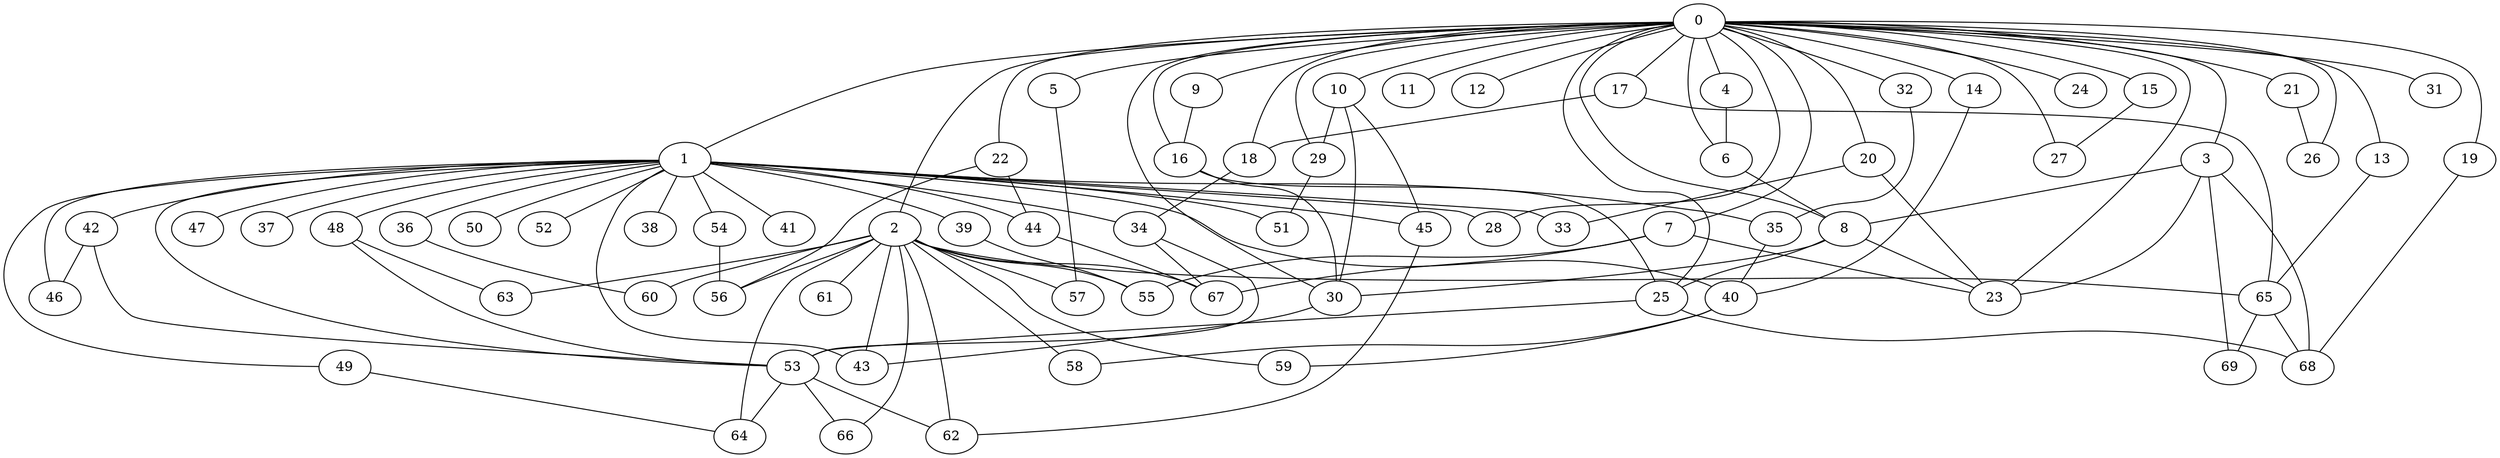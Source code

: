 
graph graphname {
    0 -- 1
0 -- 2
0 -- 3
0 -- 4
0 -- 5
0 -- 6
0 -- 7
0 -- 8
0 -- 9
0 -- 10
0 -- 11
0 -- 12
0 -- 13
0 -- 14
0 -- 15
0 -- 16
0 -- 17
0 -- 18
0 -- 19
0 -- 20
0 -- 21
0 -- 22
0 -- 23
0 -- 24
0 -- 25
0 -- 26
0 -- 27
0 -- 28
0 -- 29
0 -- 30
0 -- 31
0 -- 32
1 -- 33
1 -- 34
1 -- 35
1 -- 36
1 -- 37
1 -- 38
1 -- 39
1 -- 40
1 -- 41
1 -- 42
1 -- 43
1 -- 44
1 -- 45
1 -- 46
1 -- 47
1 -- 48
1 -- 49
1 -- 50
1 -- 51
1 -- 52
1 -- 53
1 -- 54
1 -- 28
2 -- 64
2 -- 66
2 -- 67
2 -- 65
2 -- 55
2 -- 56
2 -- 57
2 -- 58
2 -- 59
2 -- 60
2 -- 61
2 -- 62
2 -- 63
2 -- 43
3 -- 68
3 -- 69
3 -- 23
3 -- 8
4 -- 6
5 -- 57
6 -- 8
7 -- 55
7 -- 23
7 -- 67
8 -- 23
8 -- 25
8 -- 30
9 -- 16
10 -- 30
10 -- 45
10 -- 29
13 -- 65
14 -- 40
15 -- 27
16 -- 30
16 -- 25
17 -- 65
17 -- 18
18 -- 34
19 -- 68
20 -- 33
20 -- 23
21 -- 26
22 -- 44
22 -- 56
25 -- 53
25 -- 68
29 -- 51
30 -- 43
32 -- 35
34 -- 53
34 -- 67
35 -- 40
36 -- 60
39 -- 55
40 -- 58
40 -- 59
42 -- 53
42 -- 46
44 -- 67
45 -- 62
48 -- 63
48 -- 53
49 -- 64
53 -- 64
53 -- 62
53 -- 66
54 -- 56
65 -- 69
65 -- 68

}
